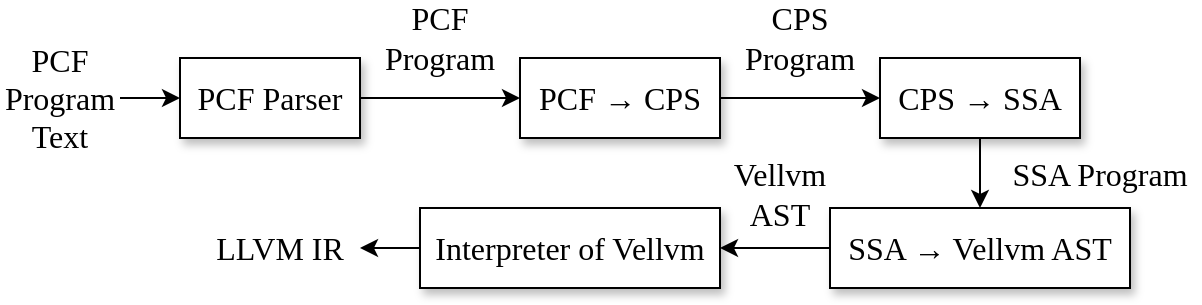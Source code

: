 <mxfile version="20.8.15" type="github">
  <diagram name="第 1 页" id="SK5onqbqt3w3e6Erg7ZF">
    <mxGraphModel dx="1052" dy="642" grid="1" gridSize="10" guides="1" tooltips="1" connect="1" arrows="1" fold="1" page="1" pageScale="1" pageWidth="827" pageHeight="1169" math="0" shadow="0">
      <root>
        <mxCell id="0" />
        <mxCell id="1" parent="0" />
        <mxCell id="h27i9BGJYEJWcCs8Se6V-23" value="" style="edgeStyle=orthogonalEdgeStyle;rounded=0;orthogonalLoop=1;jettySize=auto;html=1;fontFamily=Times New Roman;fontSize=16;fontColor=#000000;" parent="1" source="h27i9BGJYEJWcCs8Se6V-21" target="h27i9BGJYEJWcCs8Se6V-22" edge="1">
          <mxGeometry relative="1" as="geometry" />
        </mxCell>
        <mxCell id="h27i9BGJYEJWcCs8Se6V-21" value="PCF Parser" style="rounded=0;whiteSpace=wrap;html=1;labelBackgroundColor=#ffffff;fontFamily=Times New Roman;fontSize=16;fontColor=#000000;shadow=1;" parent="1" vertex="1">
          <mxGeometry x="190" y="280" width="90" height="40" as="geometry" />
        </mxCell>
        <mxCell id="h27i9BGJYEJWcCs8Se6V-25" value="" style="edgeStyle=orthogonalEdgeStyle;rounded=0;orthogonalLoop=1;jettySize=auto;html=1;fontFamily=Times New Roman;fontSize=16;fontColor=#000000;" parent="1" source="h27i9BGJYEJWcCs8Se6V-22" target="h27i9BGJYEJWcCs8Se6V-24" edge="1">
          <mxGeometry relative="1" as="geometry" />
        </mxCell>
        <mxCell id="h27i9BGJYEJWcCs8Se6V-22" value="PCF&amp;nbsp;→ CPS" style="rounded=0;whiteSpace=wrap;html=1;labelBackgroundColor=#ffffff;fontFamily=Times New Roman;fontSize=16;fontColor=#000000;shadow=1;" parent="1" vertex="1">
          <mxGeometry x="360" y="280" width="100" height="40" as="geometry" />
        </mxCell>
        <mxCell id="h27i9BGJYEJWcCs8Se6V-28" value="" style="edgeStyle=orthogonalEdgeStyle;rounded=0;orthogonalLoop=1;jettySize=auto;html=1;fontFamily=Times New Roman;fontSize=16;fontColor=#000000;" parent="1" source="h27i9BGJYEJWcCs8Se6V-24" target="h27i9BGJYEJWcCs8Se6V-27" edge="1">
          <mxGeometry relative="1" as="geometry" />
        </mxCell>
        <mxCell id="h27i9BGJYEJWcCs8Se6V-24" value="CPS → SSA" style="rounded=0;whiteSpace=wrap;html=1;labelBackgroundColor=#ffffff;fontFamily=Times New Roman;fontSize=16;fontColor=#000000;shadow=1;" parent="1" vertex="1">
          <mxGeometry x="540" y="280" width="100" height="40" as="geometry" />
        </mxCell>
        <mxCell id="h27i9BGJYEJWcCs8Se6V-30" value="" style="edgeStyle=orthogonalEdgeStyle;rounded=0;orthogonalLoop=1;jettySize=auto;html=1;fontFamily=Times New Roman;fontSize=16;fontColor=#000000;" parent="1" source="h27i9BGJYEJWcCs8Se6V-27" target="h27i9BGJYEJWcCs8Se6V-29" edge="1">
          <mxGeometry relative="1" as="geometry" />
        </mxCell>
        <mxCell id="h27i9BGJYEJWcCs8Se6V-27" value="SSA → Vellvm AST" style="rounded=0;whiteSpace=wrap;html=1;labelBackgroundColor=#ffffff;fontFamily=Times New Roman;fontSize=16;fontColor=#000000;shadow=1;" parent="1" vertex="1">
          <mxGeometry x="515" y="355" width="150" height="40" as="geometry" />
        </mxCell>
        <mxCell id="h27i9BGJYEJWcCs8Se6V-36" value="" style="edgeStyle=orthogonalEdgeStyle;rounded=0;orthogonalLoop=1;jettySize=auto;html=1;fontFamily=Times New Roman;fontSize=16;fontColor=#000000;" parent="1" source="h27i9BGJYEJWcCs8Se6V-29" target="h27i9BGJYEJWcCs8Se6V-35" edge="1">
          <mxGeometry relative="1" as="geometry" />
        </mxCell>
        <mxCell id="h27i9BGJYEJWcCs8Se6V-29" value="Interpreter of Vellvm" style="rounded=0;whiteSpace=wrap;html=1;labelBackgroundColor=#ffffff;fontFamily=Times New Roman;fontSize=16;fontColor=#000000;shadow=1;" parent="1" vertex="1">
          <mxGeometry x="310" y="355" width="150" height="40" as="geometry" />
        </mxCell>
        <mxCell id="h27i9BGJYEJWcCs8Se6V-34" value="" style="edgeStyle=orthogonalEdgeStyle;rounded=0;orthogonalLoop=1;jettySize=auto;html=1;fontFamily=Times New Roman;fontSize=16;fontColor=#000000;" parent="1" source="h27i9BGJYEJWcCs8Se6V-33" target="h27i9BGJYEJWcCs8Se6V-21" edge="1">
          <mxGeometry relative="1" as="geometry" />
        </mxCell>
        <mxCell id="h27i9BGJYEJWcCs8Se6V-33" value="PCF Program Text" style="text;html=1;strokeColor=none;fillColor=none;align=center;verticalAlign=middle;whiteSpace=wrap;rounded=0;fontSize=16;fontFamily=Times New Roman;fontColor=#000000;" parent="1" vertex="1">
          <mxGeometry x="100" y="285" width="60" height="30" as="geometry" />
        </mxCell>
        <mxCell id="h27i9BGJYEJWcCs8Se6V-35" value="LLVM IR" style="text;html=1;strokeColor=none;fillColor=none;align=center;verticalAlign=middle;whiteSpace=wrap;rounded=0;fontSize=16;fontFamily=Times New Roman;fontColor=#000000;" parent="1" vertex="1">
          <mxGeometry x="200" y="360" width="80" height="30" as="geometry" />
        </mxCell>
        <mxCell id="h27i9BGJYEJWcCs8Se6V-37" value="PCF Program" style="text;html=1;strokeColor=none;fillColor=none;align=center;verticalAlign=middle;whiteSpace=wrap;rounded=0;fontSize=16;fontFamily=Times New Roman;fontColor=#000000;" parent="1" vertex="1">
          <mxGeometry x="290" y="255" width="60" height="30" as="geometry" />
        </mxCell>
        <mxCell id="h27i9BGJYEJWcCs8Se6V-38" value="CPS Program" style="text;html=1;strokeColor=none;fillColor=none;align=center;verticalAlign=middle;whiteSpace=wrap;rounded=0;fontSize=16;fontFamily=Times New Roman;fontColor=#000000;" parent="1" vertex="1">
          <mxGeometry x="470" y="262.5" width="60" height="15" as="geometry" />
        </mxCell>
        <mxCell id="h27i9BGJYEJWcCs8Se6V-39" value="SSA Program" style="text;html=1;strokeColor=none;fillColor=none;align=center;verticalAlign=middle;whiteSpace=wrap;rounded=0;fontSize=16;fontFamily=Times New Roman;fontColor=#000000;" parent="1" vertex="1">
          <mxGeometry x="600" y="330" width="100" height="15" as="geometry" />
        </mxCell>
        <mxCell id="h27i9BGJYEJWcCs8Se6V-40" value="Vellvm AST" style="text;html=1;strokeColor=none;fillColor=none;align=center;verticalAlign=middle;whiteSpace=wrap;rounded=0;fontSize=16;fontFamily=Times New Roman;fontColor=#000000;" parent="1" vertex="1">
          <mxGeometry x="450" y="340" width="80" height="15" as="geometry" />
        </mxCell>
      </root>
    </mxGraphModel>
  </diagram>
</mxfile>

